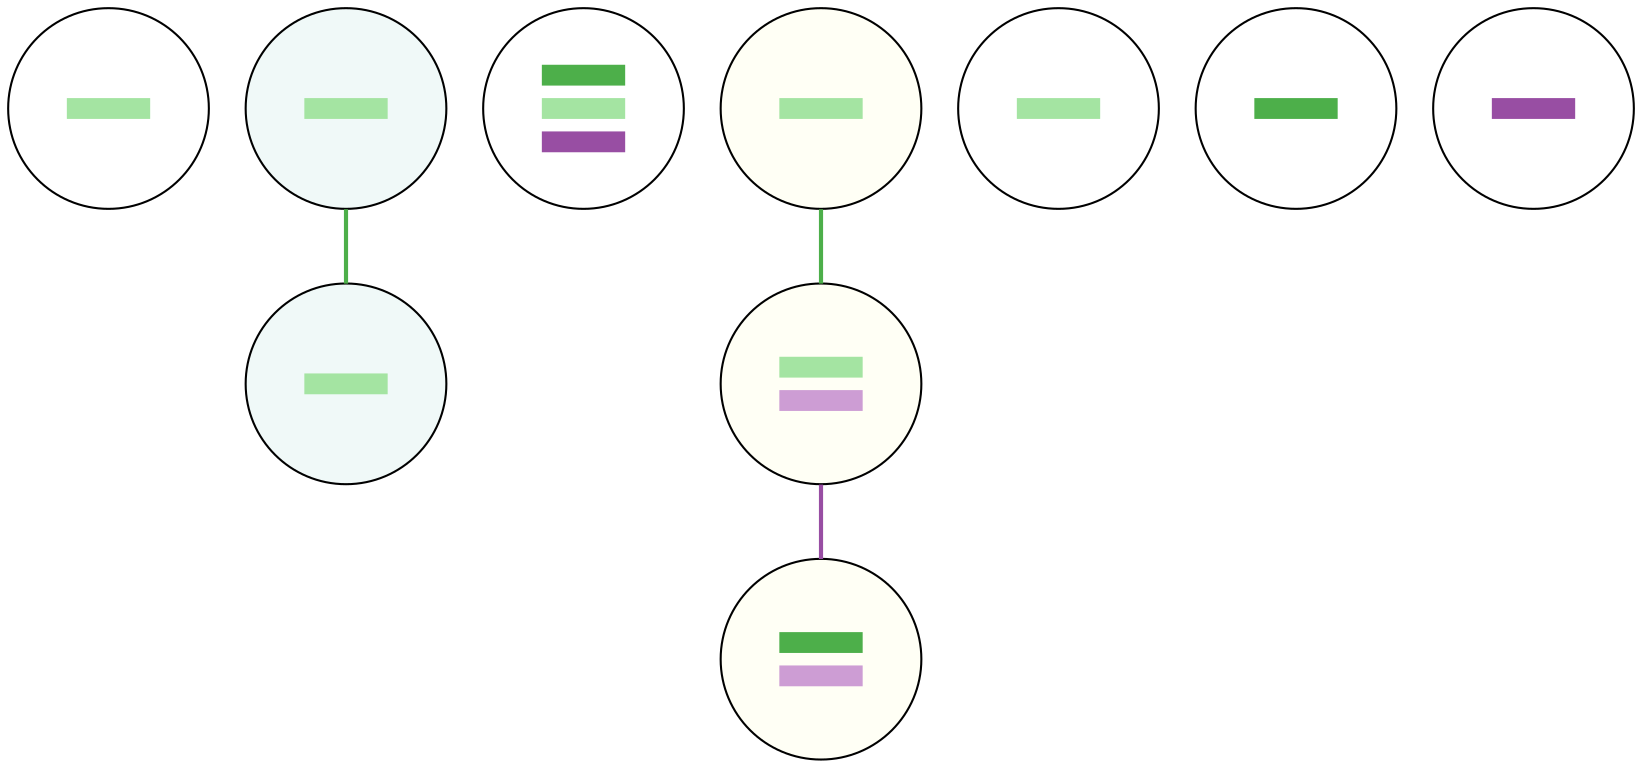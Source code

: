 graph "" {
"20957_4#155" [fontname="helvetica neue", label=<<table cellspacing="6px" border="0" cellborder="0"><tr><td height="10" width="40" bgcolor="#a4e4a2"></td></tr></table>>, sep="0.4", shape=circle];
"20957_4#109" [fillcolor="#8dd3c720", fontname="helvetica neue", label=<<table cellspacing="6px" border="0" cellborder="0"><tr><td height="10" width="40" bgcolor="#a4e4a2"></td></tr></table>>, sep="0.4", shape=circle, style=filled];
"20957_4#67" [fontname="helvetica neue", label=<<table cellspacing="6px" border="0" cellborder="0"><tr><td height="10" width="40" bgcolor="#4daf4a"></td></tr><tr><td height="10" width="40" bgcolor="#a4e4a2"></td></tr><tr><td height="10" width="40" bgcolor="#984ea3"></td></tr></table>>, sep="0.4", shape=circle];
"20957_4#195" [fillcolor="#ffffb320", fontname="helvetica neue", label=<<table cellspacing="6px" border="0" cellborder="0"><tr><td height="10" width="40" bgcolor="#a4e4a2"></td></tr></table>>, sep="0.4", shape=circle, style=filled];
"20957_4#113" [fillcolor="#8dd3c720", fontname="helvetica neue", label=<<table cellspacing="6px" border="0" cellborder="0"><tr><td height="10" width="40" bgcolor="#a4e4a2"></td></tr></table>>, sep="0.4", shape=circle, style=filled];
"20957_4#165" [fontname="helvetica neue", label=<<table cellspacing="6px" border="0" cellborder="0"><tr><td height="10" width="40" bgcolor="#a4e4a2"></td></tr></table>>, sep="0.4", shape=circle];
"20957_4#207" [fontname="helvetica neue", label=<<table cellspacing="6px" border="0" cellborder="0"><tr><td height="10" width="40" bgcolor="#4daf4a"></td></tr></table>>, sep="0.4", shape=circle];
"20957_4#293" [fillcolor="#ffffb320", fontname="helvetica neue", label=<<table cellspacing="6px" border="0" cellborder="0"><tr><td height="10" width="40" bgcolor="#a4e4a2"></td></tr><tr><td height="10" width="40" bgcolor="#cd9dd4"></td></tr></table>>, sep="0.4", shape=circle, style=filled];
"20957_4#245" [fillcolor="#ffffb320", fontname="helvetica neue", label=<<table cellspacing="6px" border="0" cellborder="0"><tr><td height="10" width="40" bgcolor="#4daf4a"></td></tr><tr><td height="10" width="40" bgcolor="#cd9dd4"></td></tr></table>>, sep="0.4", shape=circle, style=filled];
"20957_4#199" [fontname="helvetica neue", label=<<table cellspacing="6px" border="0" cellborder="0"><tr><td height="10" width="40" bgcolor="#984ea3"></td></tr></table>>, sep="0.4", shape=circle];
"20957_4#109" -- "20957_4#113"  [color="#4daf4a", key=G, penwidth=2, weight=1];
"20957_4#195" -- "20957_4#293"  [color="#4daf4a", key=G, penwidth=2, weight=1];
"20957_4#293" -- "20957_4#245"  [color="#984ea3", key=D, penwidth=2, weight=1];
}
